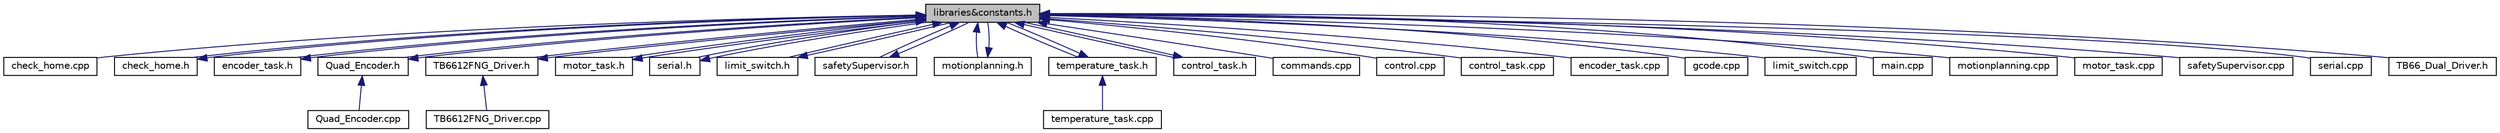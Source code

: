 digraph "libraries&amp;constants.h"
{
 // LATEX_PDF_SIZE
  edge [fontname="Helvetica",fontsize="10",labelfontname="Helvetica",labelfontsize="10"];
  node [fontname="Helvetica",fontsize="10",shape=record];
  Node1 [label="libraries&constants.h",height=0.2,width=0.4,color="black", fillcolor="grey75", style="filled", fontcolor="black",tooltip=" "];
  Node1 -> Node2 [dir="back",color="midnightblue",fontsize="10",style="solid",fontname="Helvetica"];
  Node2 [label="check_home.cpp",height=0.2,width=0.4,color="black", fillcolor="white", style="filled",URL="$check__home_8cpp.html",tooltip=" "];
  Node1 -> Node3 [dir="back",color="midnightblue",fontsize="10",style="solid",fontname="Helvetica"];
  Node3 [label="check_home.h",height=0.2,width=0.4,color="black", fillcolor="white", style="filled",URL="$check__home_8h.html",tooltip=" "];
  Node3 -> Node1 [dir="back",color="midnightblue",fontsize="10",style="solid",fontname="Helvetica"];
  Node1 -> Node4 [dir="back",color="midnightblue",fontsize="10",style="solid",fontname="Helvetica"];
  Node4 [label="encoder_task.h",height=0.2,width=0.4,color="black", fillcolor="white", style="filled",URL="$encoder__task_8h.html",tooltip=" "];
  Node4 -> Node1 [dir="back",color="midnightblue",fontsize="10",style="solid",fontname="Helvetica"];
  Node1 -> Node5 [dir="back",color="midnightblue",fontsize="10",style="solid",fontname="Helvetica"];
  Node5 [label="Quad_Encoder.h",height=0.2,width=0.4,color="black", fillcolor="white", style="filled",URL="$Quad__Encoder_8h.html",tooltip=" "];
  Node5 -> Node1 [dir="back",color="midnightblue",fontsize="10",style="solid",fontname="Helvetica"];
  Node5 -> Node6 [dir="back",color="midnightblue",fontsize="10",style="solid",fontname="Helvetica"];
  Node6 [label="Quad_Encoder.cpp",height=0.2,width=0.4,color="black", fillcolor="white", style="filled",URL="$Quad__Encoder_8cpp.html",tooltip=" "];
  Node1 -> Node7 [dir="back",color="midnightblue",fontsize="10",style="solid",fontname="Helvetica"];
  Node7 [label="TB6612FNG_Driver.h",height=0.2,width=0.4,color="black", fillcolor="white", style="filled",URL="$TB6612FNG__Driver_8h.html",tooltip=" "];
  Node7 -> Node1 [dir="back",color="midnightblue",fontsize="10",style="solid",fontname="Helvetica"];
  Node7 -> Node8 [dir="back",color="midnightblue",fontsize="10",style="solid",fontname="Helvetica"];
  Node8 [label="TB6612FNG_Driver.cpp",height=0.2,width=0.4,color="black", fillcolor="white", style="filled",URL="$TB6612FNG__Driver_8cpp.html",tooltip=" "];
  Node1 -> Node9 [dir="back",color="midnightblue",fontsize="10",style="solid",fontname="Helvetica"];
  Node9 [label="motor_task.h",height=0.2,width=0.4,color="black", fillcolor="white", style="filled",URL="$motor__task_8h.html",tooltip=" "];
  Node9 -> Node1 [dir="back",color="midnightblue",fontsize="10",style="solid",fontname="Helvetica"];
  Node1 -> Node10 [dir="back",color="midnightblue",fontsize="10",style="solid",fontname="Helvetica"];
  Node10 [label="serial.h",height=0.2,width=0.4,color="black", fillcolor="white", style="filled",URL="$serial_8h.html",tooltip=" "];
  Node10 -> Node1 [dir="back",color="midnightblue",fontsize="10",style="solid",fontname="Helvetica"];
  Node1 -> Node11 [dir="back",color="midnightblue",fontsize="10",style="solid",fontname="Helvetica"];
  Node11 [label="limit_switch.h",height=0.2,width=0.4,color="black", fillcolor="white", style="filled",URL="$limit__switch_8h.html",tooltip=" "];
  Node11 -> Node1 [dir="back",color="midnightblue",fontsize="10",style="solid",fontname="Helvetica"];
  Node1 -> Node12 [dir="back",color="midnightblue",fontsize="10",style="solid",fontname="Helvetica"];
  Node12 [label="safetySupervisor.h",height=0.2,width=0.4,color="black", fillcolor="white", style="filled",URL="$safetySupervisor_8h.html",tooltip=" "];
  Node12 -> Node1 [dir="back",color="midnightblue",fontsize="10",style="solid",fontname="Helvetica"];
  Node1 -> Node13 [dir="back",color="midnightblue",fontsize="10",style="solid",fontname="Helvetica"];
  Node13 [label="motionplanning.h",height=0.2,width=0.4,color="black", fillcolor="white", style="filled",URL="$motionplanning_8h.html",tooltip=" "];
  Node13 -> Node1 [dir="back",color="midnightblue",fontsize="10",style="solid",fontname="Helvetica"];
  Node1 -> Node14 [dir="back",color="midnightblue",fontsize="10",style="solid",fontname="Helvetica"];
  Node14 [label="temperature_task.h",height=0.2,width=0.4,color="black", fillcolor="white", style="filled",URL="$temperature__task_8h.html",tooltip=" "];
  Node14 -> Node1 [dir="back",color="midnightblue",fontsize="10",style="solid",fontname="Helvetica"];
  Node14 -> Node15 [dir="back",color="midnightblue",fontsize="10",style="solid",fontname="Helvetica"];
  Node15 [label="temperature_task.cpp",height=0.2,width=0.4,color="black", fillcolor="white", style="filled",URL="$temperature__task_8cpp.html",tooltip=" "];
  Node1 -> Node16 [dir="back",color="midnightblue",fontsize="10",style="solid",fontname="Helvetica"];
  Node16 [label="control_task.h",height=0.2,width=0.4,color="black", fillcolor="white", style="filled",URL="$control__task_8h.html",tooltip=" "];
  Node16 -> Node1 [dir="back",color="midnightblue",fontsize="10",style="solid",fontname="Helvetica"];
  Node1 -> Node17 [dir="back",color="midnightblue",fontsize="10",style="solid",fontname="Helvetica"];
  Node17 [label="commands.cpp",height=0.2,width=0.4,color="black", fillcolor="white", style="filled",URL="$commands_8cpp.html",tooltip=" "];
  Node1 -> Node18 [dir="back",color="midnightblue",fontsize="10",style="solid",fontname="Helvetica"];
  Node18 [label="control.cpp",height=0.2,width=0.4,color="black", fillcolor="white", style="filled",URL="$control_8cpp.html",tooltip=" "];
  Node1 -> Node19 [dir="back",color="midnightblue",fontsize="10",style="solid",fontname="Helvetica"];
  Node19 [label="control_task.cpp",height=0.2,width=0.4,color="black", fillcolor="white", style="filled",URL="$control__task_8cpp.html",tooltip=" "];
  Node1 -> Node20 [dir="back",color="midnightblue",fontsize="10",style="solid",fontname="Helvetica"];
  Node20 [label="encoder_task.cpp",height=0.2,width=0.4,color="black", fillcolor="white", style="filled",URL="$encoder__task_8cpp.html",tooltip=" "];
  Node1 -> Node21 [dir="back",color="midnightblue",fontsize="10",style="solid",fontname="Helvetica"];
  Node21 [label="gcode.cpp",height=0.2,width=0.4,color="black", fillcolor="white", style="filled",URL="$gcode_8cpp.html",tooltip=" "];
  Node1 -> Node22 [dir="back",color="midnightblue",fontsize="10",style="solid",fontname="Helvetica"];
  Node22 [label="limit_switch.cpp",height=0.2,width=0.4,color="black", fillcolor="white", style="filled",URL="$limit__switch_8cpp.html",tooltip=" "];
  Node1 -> Node23 [dir="back",color="midnightblue",fontsize="10",style="solid",fontname="Helvetica"];
  Node23 [label="main.cpp",height=0.2,width=0.4,color="black", fillcolor="white", style="filled",URL="$main_8cpp.html",tooltip=" "];
  Node1 -> Node24 [dir="back",color="midnightblue",fontsize="10",style="solid",fontname="Helvetica"];
  Node24 [label="motionplanning.cpp",height=0.2,width=0.4,color="black", fillcolor="white", style="filled",URL="$motionplanning_8cpp.html",tooltip=" "];
  Node1 -> Node25 [dir="back",color="midnightblue",fontsize="10",style="solid",fontname="Helvetica"];
  Node25 [label="motor_task.cpp",height=0.2,width=0.4,color="black", fillcolor="white", style="filled",URL="$motor__task_8cpp.html",tooltip=" "];
  Node1 -> Node26 [dir="back",color="midnightblue",fontsize="10",style="solid",fontname="Helvetica"];
  Node26 [label="safetySupervisor.cpp",height=0.2,width=0.4,color="black", fillcolor="white", style="filled",URL="$safetySupervisor_8cpp.html",tooltip=" "];
  Node1 -> Node27 [dir="back",color="midnightblue",fontsize="10",style="solid",fontname="Helvetica"];
  Node27 [label="serial.cpp",height=0.2,width=0.4,color="black", fillcolor="white", style="filled",URL="$serial_8cpp.html",tooltip=" "];
  Node1 -> Node28 [dir="back",color="midnightblue",fontsize="10",style="solid",fontname="Helvetica"];
  Node28 [label="TB66_Dual_Driver.h",height=0.2,width=0.4,color="black", fillcolor="white", style="filled",URL="$TB66__Dual__Driver_8h_source.html",tooltip=" "];
}
